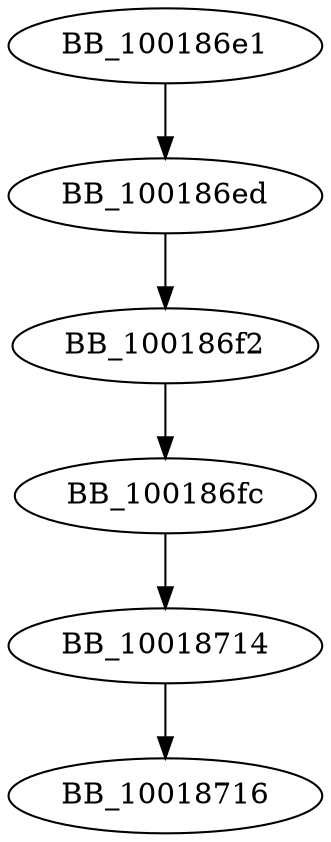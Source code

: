 DiGraph __callthreadstartex{
BB_100186e1->BB_100186ed
BB_100186ed->BB_100186f2
BB_100186f2->BB_100186fc
BB_100186fc->BB_10018714
BB_10018714->BB_10018716
}
